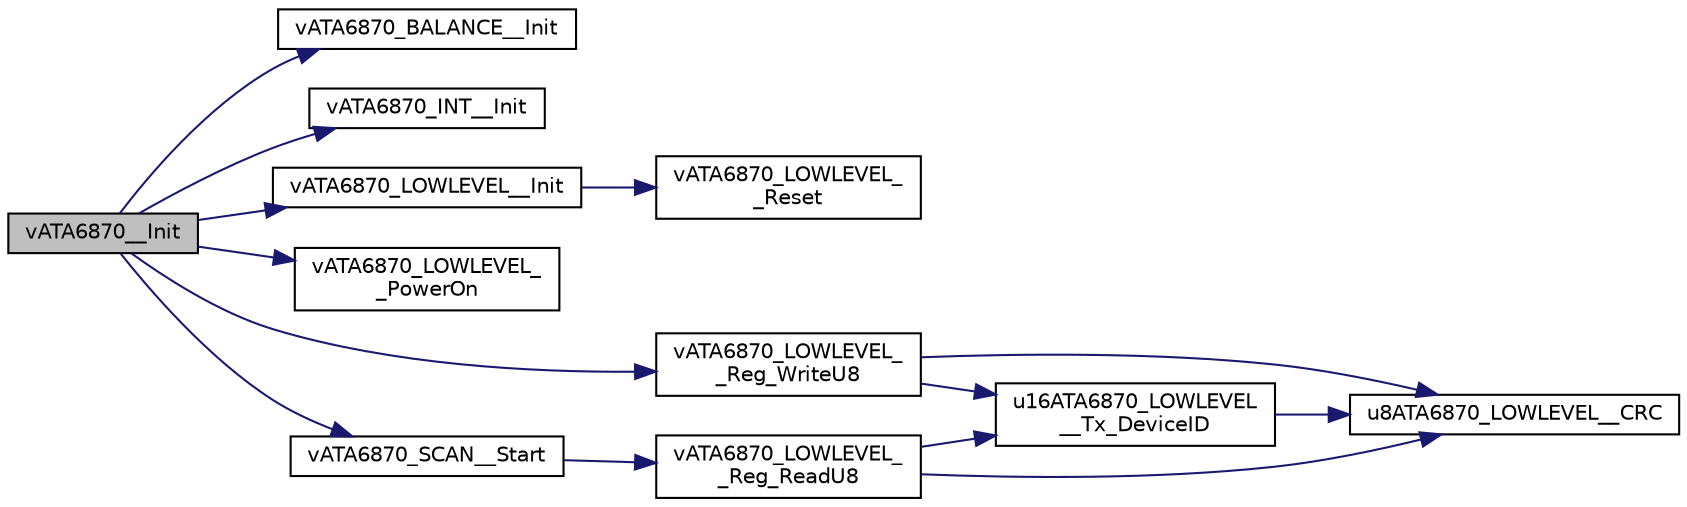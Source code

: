 digraph "vATA6870__Init"
{
  edge [fontname="Helvetica",fontsize="10",labelfontname="Helvetica",labelfontsize="10"];
  node [fontname="Helvetica",fontsize="10",shape=record];
  rankdir="LR";
  Node1 [label="vATA6870__Init",height=0.2,width=0.4,color="black", fillcolor="grey75", style="filled", fontcolor="black"];
  Node1 -> Node2 [color="midnightblue",fontsize="10",style="solid",fontname="Helvetica"];
  Node2 [label="vATA6870_BALANCE__Init",height=0.2,width=0.4,color="black", fillcolor="white", style="filled",URL="$group___a_t_a6870_____b_a_l_a_n_c_e.html#gacc8457d165efaa46cb194f44d3a4c677",tooltip="Init any balancer systems. "];
  Node1 -> Node3 [color="midnightblue",fontsize="10",style="solid",fontname="Helvetica"];
  Node3 [label="vATA6870_INT__Init",height=0.2,width=0.4,color="black", fillcolor="white", style="filled",URL="$group___a_t_a6870_____i_n_t_e_r_r_u_p_t_s.html#gac108fe47e56a2db4e2e317f8f46211a7",tooltip="Do what ever is needed to bring the interrupts up. "];
  Node1 -> Node4 [color="midnightblue",fontsize="10",style="solid",fontname="Helvetica"];
  Node4 [label="vATA6870_LOWLEVEL__Init",height=0.2,width=0.4,color="black", fillcolor="white", style="filled",URL="$group___a_t_a6870_____l_o_w_l_e_v_e_l.html#gaad6d63b3411c3eae8561c1ca16f1b933",tooltip="Perform an init of any low level systems, including IO pins. "];
  Node4 -> Node5 [color="midnightblue",fontsize="10",style="solid",fontname="Helvetica"];
  Node5 [label="vATA6870_LOWLEVEL_\l_Reset",height=0.2,width=0.4,color="black", fillcolor="white", style="filled",URL="$group___a_t_a6870_____l_o_w_l_e_v_e_l.html#ga92592440101f5f45a271920b6d40a773",tooltip="Generate a reset pulse on the [Just discovered] No reset line :(. "];
  Node1 -> Node6 [color="midnightblue",fontsize="10",style="solid",fontname="Helvetica"];
  Node6 [label="vATA6870_LOWLEVEL_\l_PowerOn",height=0.2,width=0.4,color="black", fillcolor="white", style="filled",URL="$group___a_t_a6870_____l_o_w_l_e_v_e_l.html#ga156ce12539d0de358e95d274f61f7941",tooltip="Switch the power on to the BMS pod. "];
  Node1 -> Node7 [color="midnightblue",fontsize="10",style="solid",fontname="Helvetica"];
  Node7 [label="vATA6870_LOWLEVEL_\l_Reg_WriteU8",height=0.2,width=0.4,color="black", fillcolor="white", style="filled",URL="$group___a_t_a6870_____l_o_w_l_e_v_e_l.html#ga9169e0a4e5b03cf68bbc0ccab3e5e0ea",tooltip="Write a U8 to a devices register. "];
  Node7 -> Node8 [color="midnightblue",fontsize="10",style="solid",fontname="Helvetica"];
  Node8 [label="u16ATA6870_LOWLEVEL\l__Tx_DeviceID",height=0.2,width=0.4,color="black", fillcolor="white", style="filled",URL="$group___a_t_a6870_____l_o_w_l_e_v_e_l.html#ga84fd5c0dfcadafaba0fee7c0f89960a4",tooltip="Transmit the device ID portion on the SPI transaction. "];
  Node8 -> Node9 [color="midnightblue",fontsize="10",style="solid",fontname="Helvetica"];
  Node9 [label="u8ATA6870_LOWLEVEL__CRC",height=0.2,width=0.4,color="black", fillcolor="white", style="filled",URL="$group___a_t_a6870_____l_o_w_l_e_v_e_l.html#ga4b1efdf4a08f6154340fdee57150f075",tooltip="Compute one byte of the CRC. "];
  Node7 -> Node9 [color="midnightblue",fontsize="10",style="solid",fontname="Helvetica"];
  Node1 -> Node10 [color="midnightblue",fontsize="10",style="solid",fontname="Helvetica"];
  Node10 [label="vATA6870_SCAN__Start",height=0.2,width=0.4,color="black", fillcolor="white", style="filled",URL="$group___a_t_a6870_____s_c_a_n.html#ga9f664bd9b7c6862f8bf47939bebd3ea0",tooltip="Scans the bus for devices. "];
  Node10 -> Node11 [color="midnightblue",fontsize="10",style="solid",fontname="Helvetica"];
  Node11 [label="vATA6870_LOWLEVEL_\l_Reg_ReadU8",height=0.2,width=0.4,color="black", fillcolor="white", style="filled",URL="$group___a_t_a6870_____l_o_w_l_e_v_e_l.html#gad9081db4f51c40aeb11d0a82b0b21d3b",tooltip="Read a byte / byte array from a device with a given length. "];
  Node11 -> Node8 [color="midnightblue",fontsize="10",style="solid",fontname="Helvetica"];
  Node11 -> Node9 [color="midnightblue",fontsize="10",style="solid",fontname="Helvetica"];
}
